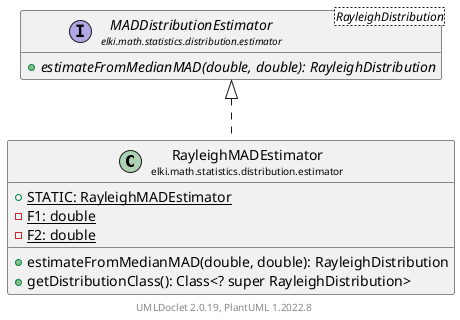 @startuml
    remove .*\.(Instance|Par|Parameterizer|Factory)$
    set namespaceSeparator none
    hide empty fields
    hide empty methods

    class "<size:14>RayleighMADEstimator\n<size:10>elki.math.statistics.distribution.estimator" as elki.math.statistics.distribution.estimator.RayleighMADEstimator [[RayleighMADEstimator.html]] {
        {static} +STATIC: RayleighMADEstimator
        {static} -F1: double
        {static} -F2: double
        +estimateFromMedianMAD(double, double): RayleighDistribution
        +getDistributionClass(): Class<? super RayleighDistribution>
    }

    interface "<size:14>MADDistributionEstimator\n<size:10>elki.math.statistics.distribution.estimator" as elki.math.statistics.distribution.estimator.MADDistributionEstimator<RayleighDistribution> [[MADDistributionEstimator.html]] {
        {abstract} +estimateFromMedianMAD(double, double): RayleighDistribution
    }
    class "<size:14>RayleighMADEstimator.Par\n<size:10>elki.math.statistics.distribution.estimator" as elki.math.statistics.distribution.estimator.RayleighMADEstimator.Par [[RayleighMADEstimator.Par.html]]

    elki.math.statistics.distribution.estimator.MADDistributionEstimator <|.. elki.math.statistics.distribution.estimator.RayleighMADEstimator
    elki.math.statistics.distribution.estimator.RayleighMADEstimator +-- elki.math.statistics.distribution.estimator.RayleighMADEstimator.Par

    center footer UMLDoclet 2.0.19, PlantUML 1.2022.8
@enduml
